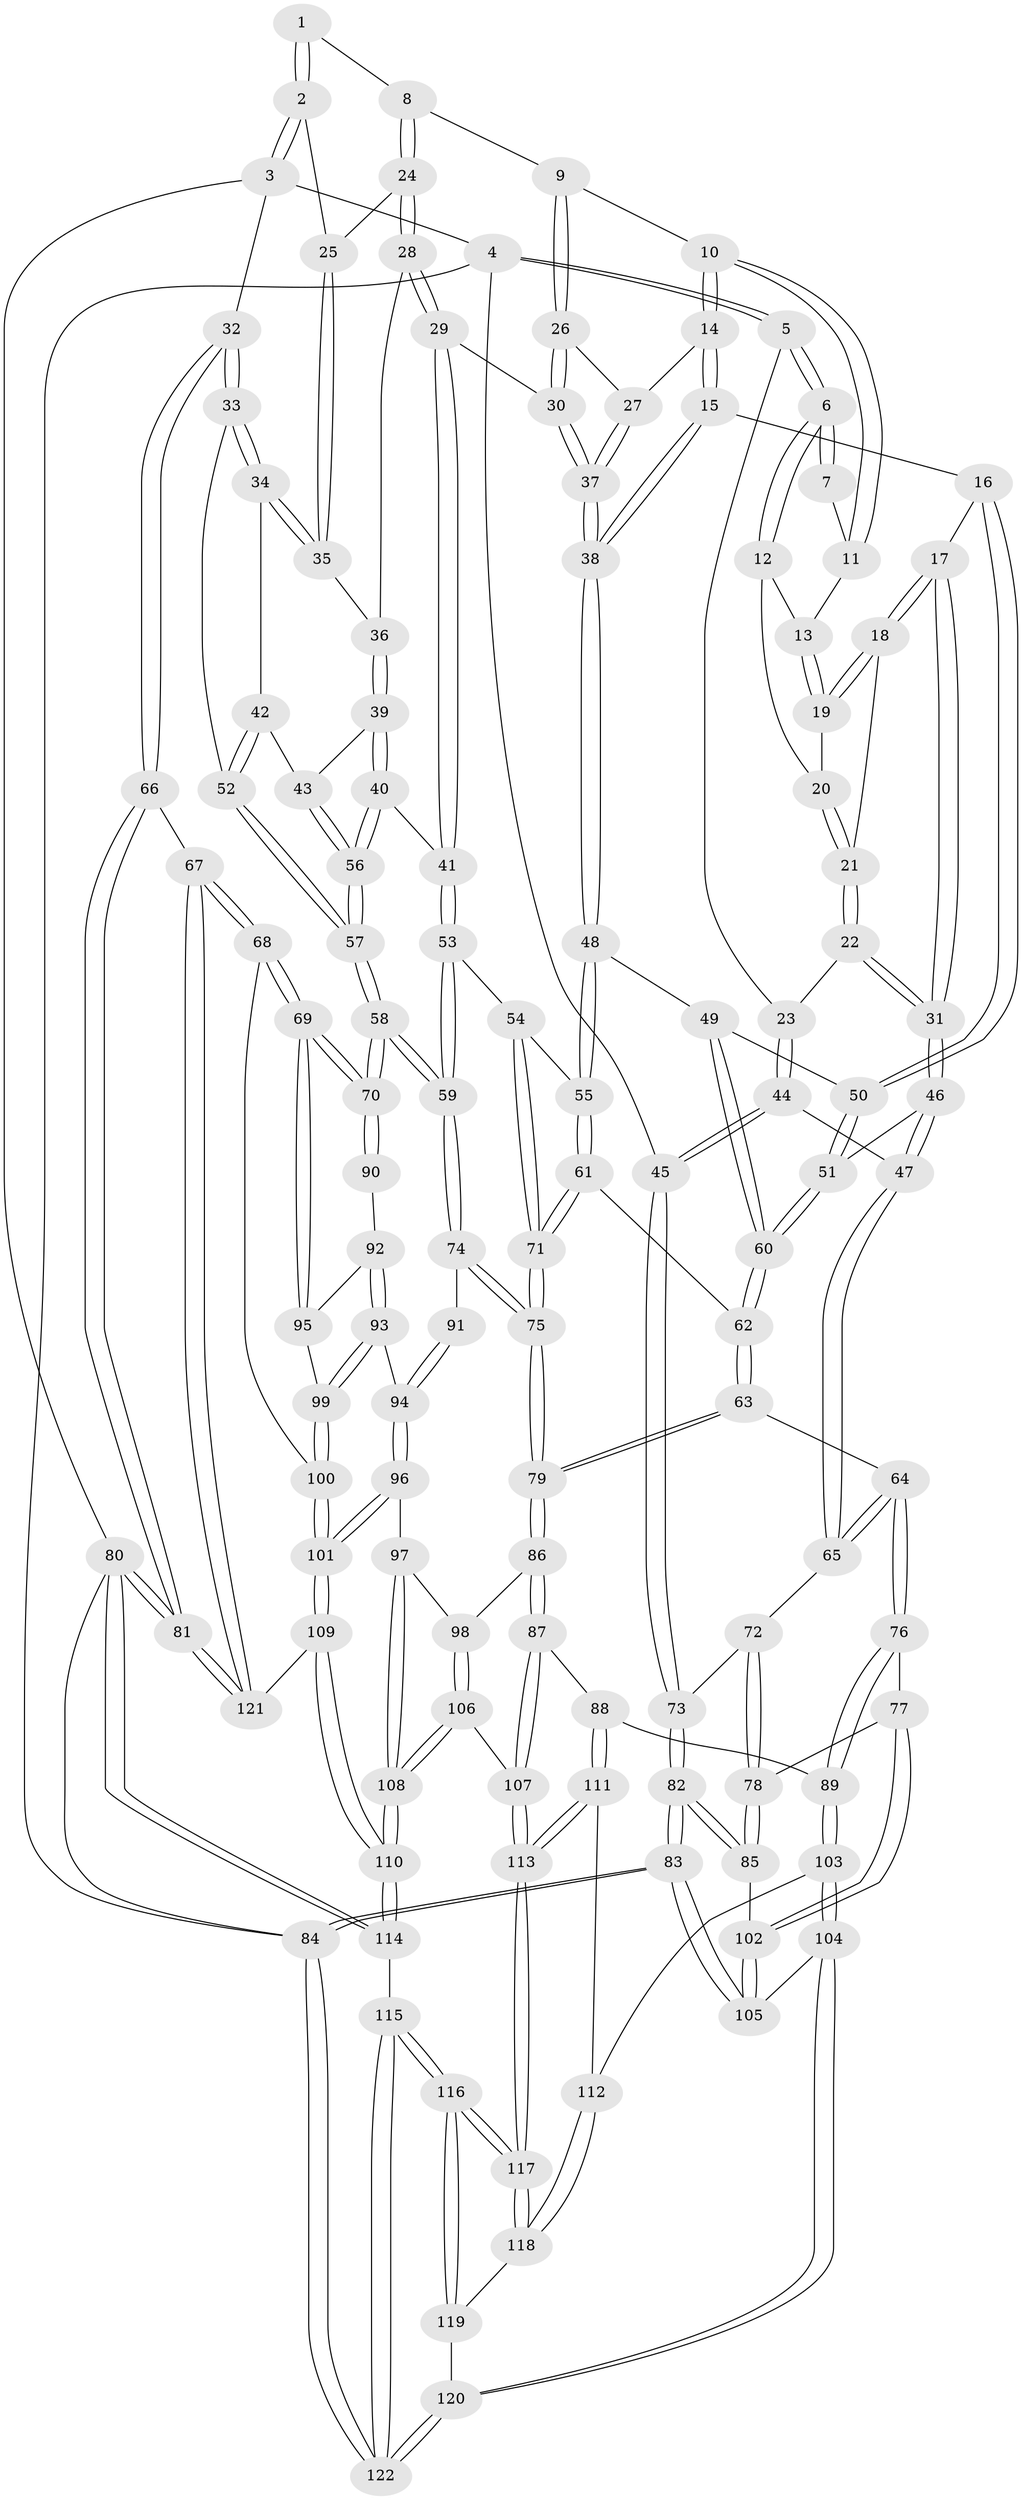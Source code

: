 // coarse degree distribution, {4: 0.4931506849315068, 6: 0.0547945205479452, 5: 0.3424657534246575, 3: 0.0958904109589041, 2: 0.0136986301369863}
// Generated by graph-tools (version 1.1) at 2025/24/03/03/25 07:24:37]
// undirected, 122 vertices, 302 edges
graph export_dot {
graph [start="1"]
  node [color=gray90,style=filled];
  1 [pos="+0.556582236785483+0"];
  2 [pos="+1+0"];
  3 [pos="+1+0"];
  4 [pos="+0+0"];
  5 [pos="+0+0"];
  6 [pos="+0+0"];
  7 [pos="+0.4498576747493523+0"];
  8 [pos="+0.5575416890817304+0.020735101586280974"];
  9 [pos="+0.552774303216952+0.03567109206461752"];
  10 [pos="+0.42759066777278004+0.09451787963982426"];
  11 [pos="+0.37600441959843306+0.02441501438566817"];
  12 [pos="+0.15737318051357993+0"];
  13 [pos="+0.3421708293337162+0.04627009986697482"];
  14 [pos="+0.4180118278385068+0.11867978107174988"];
  15 [pos="+0.3756782557809182+0.17491291930477182"];
  16 [pos="+0.37529183758215817+0.17502232184533575"];
  17 [pos="+0.33880920441905465+0.1772114503046884"];
  18 [pos="+0.31824774722144633+0.1173330325149448"];
  19 [pos="+0.31890455270532003+0.08243964595589474"];
  20 [pos="+0.19348669473251442+0.0035053720583170756"];
  21 [pos="+0.20315642950308962+0.08664256473840748"];
  22 [pos="+0.18868425253634194+0.15231423637032546"];
  23 [pos="+0.15093869590844364+0.1799226175781996"];
  24 [pos="+0.749591235072851+0.1094023230804898"];
  25 [pos="+0.8426736565818266+0.016075330677513947"];
  26 [pos="+0.5550773820554036+0.05420038343791904"];
  27 [pos="+0.5335552033814553+0.16684477035214829"];
  28 [pos="+0.7363296321117395+0.14103382096103487"];
  29 [pos="+0.7005220491264728+0.20457688243697467"];
  30 [pos="+0.698587318267076+0.20441583314101167"];
  31 [pos="+0.3188293415390476+0.1945347641622594"];
  32 [pos="+1+0.14514199409859108"];
  33 [pos="+1+0.17553242168419161"];
  34 [pos="+0.9480009086748455+0.21496472700541483"];
  35 [pos="+0.8809794344326191+0.15283997717245182"];
  36 [pos="+0.8459273732302078+0.20354688536797913"];
  37 [pos="+0.5362843500952723+0.2398365356411035"];
  38 [pos="+0.5309739839306161+0.24624942250949658"];
  39 [pos="+0.833749526950574+0.2469629182635018"];
  40 [pos="+0.7374062544658487+0.2677270751594731"];
  41 [pos="+0.7340086246758027+0.26658068758468884"];
  42 [pos="+0.9229668368120236+0.24770602674576678"];
  43 [pos="+0.8777292231168912+0.2688316268152792"];
  44 [pos="+0.1417651093903277+0.19548628987207764"];
  45 [pos="+0+0.27140005644055526"];
  46 [pos="+0.2830410002925584+0.3053129445844189"];
  47 [pos="+0.22112372735181346+0.338880305918919"];
  48 [pos="+0.5274518407475246+0.2655684668520201"];
  49 [pos="+0.505955788167449+0.2839675578581831"];
  50 [pos="+0.4040817405780252+0.2755478560402147"];
  51 [pos="+0.35097217941137815+0.3325169104115532"];
  52 [pos="+0.9523618140439563+0.3168986104297271"];
  53 [pos="+0.6648219088780953+0.37886725787516506"];
  54 [pos="+0.6092689722871613+0.3722751528722638"];
  55 [pos="+0.6011578525305641+0.3685115669509594"];
  56 [pos="+0.8733225706436268+0.427288102774691"];
  57 [pos="+0.9053056032274857+0.5064977289641904"];
  58 [pos="+0.9090220806321184+0.5243232732642551"];
  59 [pos="+0.6882010190084513+0.4179621916744863"];
  60 [pos="+0.4248655988992833+0.39554558674210755"];
  61 [pos="+0.523703131081989+0.4205218899449435"];
  62 [pos="+0.4273381990956265+0.41352642868935313"];
  63 [pos="+0.39316686015927665+0.513287854750317"];
  64 [pos="+0.28029229308597053+0.5394723271579895"];
  65 [pos="+0.21003312788793746+0.35804265728230267"];
  66 [pos="+1+0.6483916703437839"];
  67 [pos="+1+0.6332546970494182"];
  68 [pos="+1+0.6246542025695352"];
  69 [pos="+0.9458450068842575+0.5645516047638885"];
  70 [pos="+0.92278901487337+0.5470950509064239"];
  71 [pos="+0.5709989271493617+0.5171875857519637"];
  72 [pos="+0.06506122680178363+0.3873600567754241"];
  73 [pos="+0+0.28709309787865"];
  74 [pos="+0.5904312338612001+0.5807115006023633"];
  75 [pos="+0.5787148152500357+0.5815941362734313"];
  76 [pos="+0.2318836444241249+0.6034010456369618"];
  77 [pos="+0.20033804845716816+0.6077435382726728"];
  78 [pos="+0.12153508370991818+0.5926905352866528"];
  79 [pos="+0.5231261647625782+0.6093600168741136"];
  80 [pos="+1+1"];
  81 [pos="+1+0.832653321769667"];
  82 [pos="+0+0.6707770072917699"];
  83 [pos="+0+0.7139135679133202"];
  84 [pos="+0+1"];
  85 [pos="+0+0.6494577505220136"];
  86 [pos="+0.5220279122756849+0.6139379248894165"];
  87 [pos="+0.3762224380352574+0.7349468551314049"];
  88 [pos="+0.36637320898429243+0.7367046880064306"];
  89 [pos="+0.27499981199155965+0.6772348604710532"];
  90 [pos="+0.6587068172267757+0.5947923883804804"];
  91 [pos="+0.6387728006770866+0.5947469380281709"];
  92 [pos="+0.7108236293339658+0.6876349942550284"];
  93 [pos="+0.6788860151672171+0.714361245944286"];
  94 [pos="+0.6652408605572991+0.7103829506731562"];
  95 [pos="+0.7271923290067693+0.6957538724790773"];
  96 [pos="+0.6262386898269154+0.753595517846688"];
  97 [pos="+0.5951882116562083+0.7404181372284988"];
  98 [pos="+0.5339866378728915+0.6605222074916896"];
  99 [pos="+0.7213692580202613+0.7498562618709395"];
  100 [pos="+0.7513924476343301+0.8179102731135813"];
  101 [pos="+0.7066371865163615+0.8807690732228459"];
  102 [pos="+0.1301139394519345+0.7828524060019975"];
  103 [pos="+0.21626605427920667+0.8354104776149947"];
  104 [pos="+0.14961499484847987+0.8812357200663963"];
  105 [pos="+0.14537140706775836+0.8757649109091619"];
  106 [pos="+0.49806199401620516+0.7953867065098423"];
  107 [pos="+0.46538717760286885+0.7997475967687357"];
  108 [pos="+0.5422603427303491+0.8304385150762631"];
  109 [pos="+0.6700765712613815+1"];
  110 [pos="+0.6528151178256709+1"];
  111 [pos="+0.35545692744160684+0.7843342102957892"];
  112 [pos="+0.29021749712351386+0.8385768048101034"];
  113 [pos="+0.40921083509837325+0.9157798999161144"];
  114 [pos="+0.6263278076550084+1"];
  115 [pos="+0.5093242967204014+1"];
  116 [pos="+0.4784320153012998+1"];
  117 [pos="+0.4088032200283547+0.9572986020036335"];
  118 [pos="+0.34455500385562865+0.9191740682649724"];
  119 [pos="+0.16538658301572548+0.911639548361907"];
  120 [pos="+0.1499927387664782+0.9067743633717325"];
  121 [pos="+0.8103517832243083+0.9398498489246302"];
  122 [pos="+0+1"];
  1 -- 2;
  1 -- 2;
  1 -- 8;
  2 -- 3;
  2 -- 3;
  2 -- 25;
  3 -- 4;
  3 -- 32;
  3 -- 80;
  4 -- 5;
  4 -- 5;
  4 -- 45;
  4 -- 84;
  5 -- 6;
  5 -- 6;
  5 -- 23;
  6 -- 7;
  6 -- 7;
  6 -- 12;
  6 -- 12;
  7 -- 11;
  8 -- 9;
  8 -- 24;
  8 -- 24;
  9 -- 10;
  9 -- 26;
  9 -- 26;
  10 -- 11;
  10 -- 11;
  10 -- 14;
  10 -- 14;
  11 -- 13;
  12 -- 13;
  12 -- 20;
  13 -- 19;
  13 -- 19;
  14 -- 15;
  14 -- 15;
  14 -- 27;
  15 -- 16;
  15 -- 38;
  15 -- 38;
  16 -- 17;
  16 -- 50;
  16 -- 50;
  17 -- 18;
  17 -- 18;
  17 -- 31;
  17 -- 31;
  18 -- 19;
  18 -- 19;
  18 -- 21;
  19 -- 20;
  20 -- 21;
  20 -- 21;
  21 -- 22;
  21 -- 22;
  22 -- 23;
  22 -- 31;
  22 -- 31;
  23 -- 44;
  23 -- 44;
  24 -- 25;
  24 -- 28;
  24 -- 28;
  25 -- 35;
  25 -- 35;
  26 -- 27;
  26 -- 30;
  26 -- 30;
  27 -- 37;
  27 -- 37;
  28 -- 29;
  28 -- 29;
  28 -- 36;
  29 -- 30;
  29 -- 41;
  29 -- 41;
  30 -- 37;
  30 -- 37;
  31 -- 46;
  31 -- 46;
  32 -- 33;
  32 -- 33;
  32 -- 66;
  32 -- 66;
  33 -- 34;
  33 -- 34;
  33 -- 52;
  34 -- 35;
  34 -- 35;
  34 -- 42;
  35 -- 36;
  36 -- 39;
  36 -- 39;
  37 -- 38;
  37 -- 38;
  38 -- 48;
  38 -- 48;
  39 -- 40;
  39 -- 40;
  39 -- 43;
  40 -- 41;
  40 -- 56;
  40 -- 56;
  41 -- 53;
  41 -- 53;
  42 -- 43;
  42 -- 52;
  42 -- 52;
  43 -- 56;
  43 -- 56;
  44 -- 45;
  44 -- 45;
  44 -- 47;
  45 -- 73;
  45 -- 73;
  46 -- 47;
  46 -- 47;
  46 -- 51;
  47 -- 65;
  47 -- 65;
  48 -- 49;
  48 -- 55;
  48 -- 55;
  49 -- 50;
  49 -- 60;
  49 -- 60;
  50 -- 51;
  50 -- 51;
  51 -- 60;
  51 -- 60;
  52 -- 57;
  52 -- 57;
  53 -- 54;
  53 -- 59;
  53 -- 59;
  54 -- 55;
  54 -- 71;
  54 -- 71;
  55 -- 61;
  55 -- 61;
  56 -- 57;
  56 -- 57;
  57 -- 58;
  57 -- 58;
  58 -- 59;
  58 -- 59;
  58 -- 70;
  58 -- 70;
  59 -- 74;
  59 -- 74;
  60 -- 62;
  60 -- 62;
  61 -- 62;
  61 -- 71;
  61 -- 71;
  62 -- 63;
  62 -- 63;
  63 -- 64;
  63 -- 79;
  63 -- 79;
  64 -- 65;
  64 -- 65;
  64 -- 76;
  64 -- 76;
  65 -- 72;
  66 -- 67;
  66 -- 81;
  66 -- 81;
  67 -- 68;
  67 -- 68;
  67 -- 121;
  67 -- 121;
  68 -- 69;
  68 -- 69;
  68 -- 100;
  69 -- 70;
  69 -- 70;
  69 -- 95;
  69 -- 95;
  70 -- 90;
  70 -- 90;
  71 -- 75;
  71 -- 75;
  72 -- 73;
  72 -- 78;
  72 -- 78;
  73 -- 82;
  73 -- 82;
  74 -- 75;
  74 -- 75;
  74 -- 91;
  75 -- 79;
  75 -- 79;
  76 -- 77;
  76 -- 89;
  76 -- 89;
  77 -- 78;
  77 -- 102;
  77 -- 102;
  78 -- 85;
  78 -- 85;
  79 -- 86;
  79 -- 86;
  80 -- 81;
  80 -- 81;
  80 -- 114;
  80 -- 114;
  80 -- 84;
  81 -- 121;
  81 -- 121;
  82 -- 83;
  82 -- 83;
  82 -- 85;
  82 -- 85;
  83 -- 84;
  83 -- 84;
  83 -- 105;
  83 -- 105;
  84 -- 122;
  84 -- 122;
  85 -- 102;
  86 -- 87;
  86 -- 87;
  86 -- 98;
  87 -- 88;
  87 -- 107;
  87 -- 107;
  88 -- 89;
  88 -- 111;
  88 -- 111;
  89 -- 103;
  89 -- 103;
  90 -- 92;
  91 -- 94;
  91 -- 94;
  92 -- 93;
  92 -- 93;
  92 -- 95;
  93 -- 94;
  93 -- 99;
  93 -- 99;
  94 -- 96;
  94 -- 96;
  95 -- 99;
  96 -- 97;
  96 -- 101;
  96 -- 101;
  97 -- 98;
  97 -- 108;
  97 -- 108;
  98 -- 106;
  98 -- 106;
  99 -- 100;
  99 -- 100;
  100 -- 101;
  100 -- 101;
  101 -- 109;
  101 -- 109;
  102 -- 105;
  102 -- 105;
  103 -- 104;
  103 -- 104;
  103 -- 112;
  104 -- 105;
  104 -- 120;
  104 -- 120;
  106 -- 107;
  106 -- 108;
  106 -- 108;
  107 -- 113;
  107 -- 113;
  108 -- 110;
  108 -- 110;
  109 -- 110;
  109 -- 110;
  109 -- 121;
  110 -- 114;
  110 -- 114;
  111 -- 112;
  111 -- 113;
  111 -- 113;
  112 -- 118;
  112 -- 118;
  113 -- 117;
  113 -- 117;
  114 -- 115;
  115 -- 116;
  115 -- 116;
  115 -- 122;
  115 -- 122;
  116 -- 117;
  116 -- 117;
  116 -- 119;
  116 -- 119;
  117 -- 118;
  117 -- 118;
  118 -- 119;
  119 -- 120;
  120 -- 122;
  120 -- 122;
}
